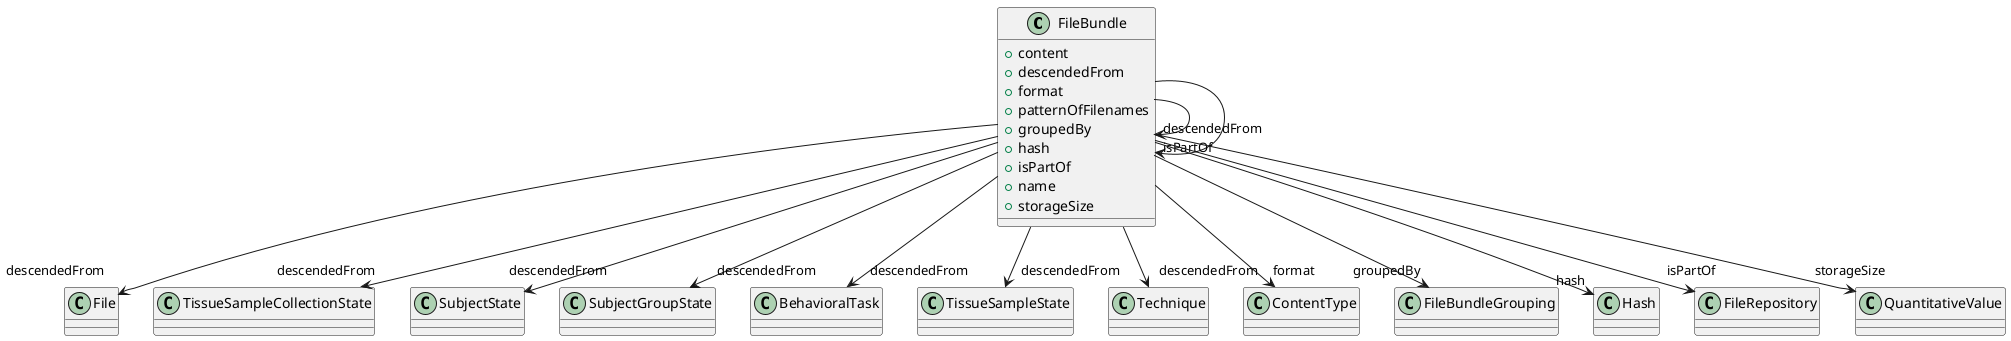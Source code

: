 @startuml
class FileBundle {
+content
+descendedFrom
+format
+patternOfFilenames
+groupedBy
+hash
+isPartOf
+name
+storageSize

}
FileBundle -d-> "descendedFrom" File
FileBundle -d-> "descendedFrom" FileBundle
FileBundle -d-> "descendedFrom" TissueSampleCollectionState
FileBundle -d-> "descendedFrom" SubjectState
FileBundle -d-> "descendedFrom" SubjectGroupState
FileBundle -d-> "descendedFrom" BehavioralTask
FileBundle -d-> "descendedFrom" TissueSampleState
FileBundle -d-> "descendedFrom" Technique
FileBundle -d-> "format" ContentType
FileBundle -d-> "groupedBy" FileBundleGrouping
FileBundle -d-> "hash" Hash
FileBundle -d-> "isPartOf" FileBundle
FileBundle -d-> "isPartOf" FileRepository
FileBundle -d-> "storageSize" QuantitativeValue

@enduml